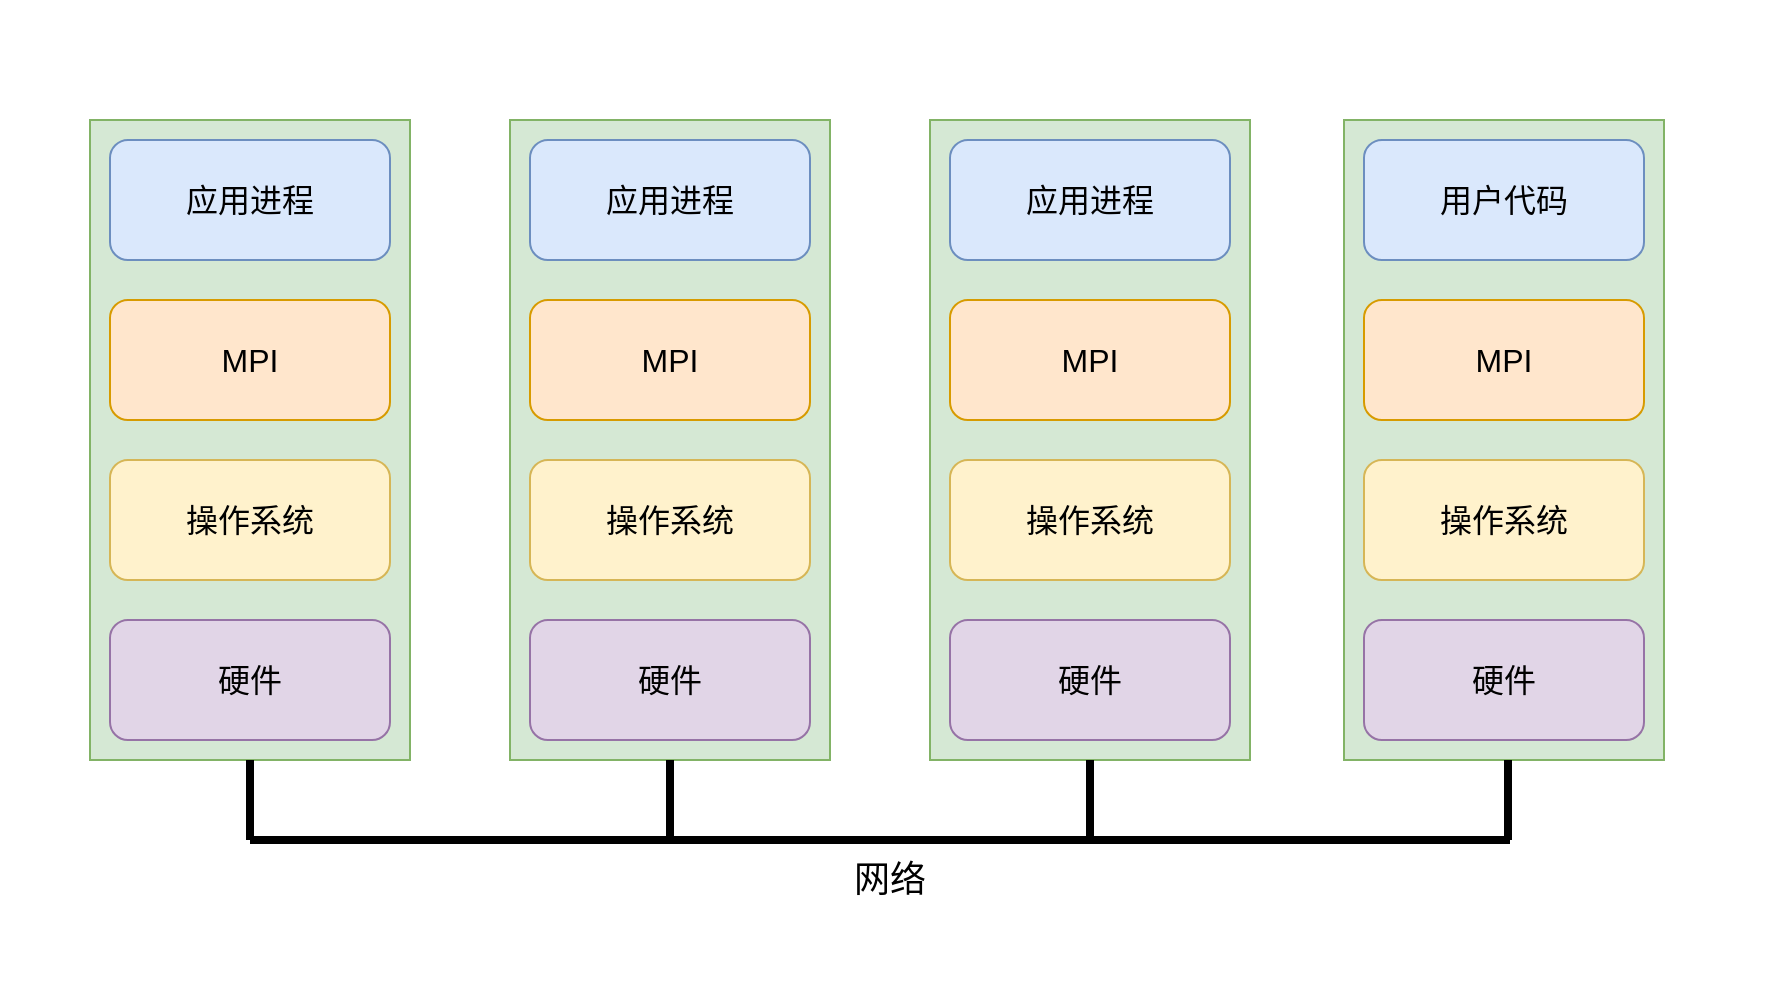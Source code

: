 <mxfile version="12.2.2" type="device" pages="1"><diagram id="hNrPxJ000ptjjDcGXeVK" name="Page-1"><mxGraphModel dx="932" dy="587" grid="1" gridSize="10" guides="1" tooltips="1" connect="1" arrows="1" fold="1" page="1" pageScale="1" pageWidth="827" pageHeight="1169" math="0" shadow="0"><root><mxCell id="0"/><mxCell id="1" parent="0"/><mxCell id="23vMTxgJH3XX9OGnxoWJ-31" value="" style="rounded=0;whiteSpace=wrap;html=1;fontSize=16;strokeColor=none;" vertex="1" parent="1"><mxGeometry x="75" y="20" width="890" height="500" as="geometry"/></mxCell><mxCell id="23vMTxgJH3XX9OGnxoWJ-1" value="" style="rounded=0;whiteSpace=wrap;html=1;fillColor=#d5e8d4;strokeColor=#82b366;fontSize=16;" vertex="1" parent="1"><mxGeometry x="120" y="80" width="160" height="320" as="geometry"/></mxCell><mxCell id="23vMTxgJH3XX9OGnxoWJ-2" value="应用进程" style="rounded=1;whiteSpace=wrap;html=1;fillColor=#dae8fc;strokeColor=#6c8ebf;fontSize=16;" vertex="1" parent="1"><mxGeometry x="130" y="90" width="140" height="60" as="geometry"/></mxCell><mxCell id="23vMTxgJH3XX9OGnxoWJ-4" value="MPI" style="rounded=1;whiteSpace=wrap;html=1;fillColor=#ffe6cc;strokeColor=#d79b00;fontSize=16;" vertex="1" parent="1"><mxGeometry x="130" y="170" width="140" height="60" as="geometry"/></mxCell><mxCell id="23vMTxgJH3XX9OGnxoWJ-5" value="操作系统" style="rounded=1;whiteSpace=wrap;html=1;fillColor=#fff2cc;strokeColor=#d6b656;fontSize=16;" vertex="1" parent="1"><mxGeometry x="130" y="250" width="140" height="60" as="geometry"/></mxCell><mxCell id="23vMTxgJH3XX9OGnxoWJ-6" value="硬件" style="rounded=1;whiteSpace=wrap;html=1;fillColor=#e1d5e7;strokeColor=#9673a6;fontSize=16;" vertex="1" parent="1"><mxGeometry x="130" y="330" width="140" height="60" as="geometry"/></mxCell><mxCell id="23vMTxgJH3XX9OGnxoWJ-8" value="" style="rounded=0;whiteSpace=wrap;html=1;fillColor=#d5e8d4;strokeColor=#82b366;fontSize=16;" vertex="1" parent="1"><mxGeometry x="330" y="80" width="160" height="320" as="geometry"/></mxCell><mxCell id="23vMTxgJH3XX9OGnxoWJ-9" value="应用进程" style="rounded=1;whiteSpace=wrap;html=1;fillColor=#dae8fc;strokeColor=#6c8ebf;fontSize=16;" vertex="1" parent="1"><mxGeometry x="340" y="90" width="140" height="60" as="geometry"/></mxCell><mxCell id="23vMTxgJH3XX9OGnxoWJ-10" value="MPI" style="rounded=1;whiteSpace=wrap;html=1;fillColor=#ffe6cc;strokeColor=#d79b00;fontSize=16;" vertex="1" parent="1"><mxGeometry x="340" y="170" width="140" height="60" as="geometry"/></mxCell><mxCell id="23vMTxgJH3XX9OGnxoWJ-11" value="操作系统" style="rounded=1;whiteSpace=wrap;html=1;fillColor=#fff2cc;strokeColor=#d6b656;fontSize=16;" vertex="1" parent="1"><mxGeometry x="340" y="250" width="140" height="60" as="geometry"/></mxCell><mxCell id="23vMTxgJH3XX9OGnxoWJ-12" value="硬件" style="rounded=1;whiteSpace=wrap;html=1;fillColor=#e1d5e7;strokeColor=#9673a6;fontSize=16;" vertex="1" parent="1"><mxGeometry x="340" y="330" width="140" height="60" as="geometry"/></mxCell><mxCell id="23vMTxgJH3XX9OGnxoWJ-13" value="" style="rounded=0;whiteSpace=wrap;html=1;fillColor=#d5e8d4;strokeColor=#82b366;fontSize=16;" vertex="1" parent="1"><mxGeometry x="540" y="80" width="160" height="320" as="geometry"/></mxCell><mxCell id="23vMTxgJH3XX9OGnxoWJ-14" value="应用进程" style="rounded=1;whiteSpace=wrap;html=1;fillColor=#dae8fc;strokeColor=#6c8ebf;fontSize=16;" vertex="1" parent="1"><mxGeometry x="550" y="90" width="140" height="60" as="geometry"/></mxCell><mxCell id="23vMTxgJH3XX9OGnxoWJ-15" value="MPI" style="rounded=1;whiteSpace=wrap;html=1;fillColor=#ffe6cc;strokeColor=#d79b00;fontSize=16;" vertex="1" parent="1"><mxGeometry x="550" y="170" width="140" height="60" as="geometry"/></mxCell><mxCell id="23vMTxgJH3XX9OGnxoWJ-16" value="操作系统" style="rounded=1;whiteSpace=wrap;html=1;fillColor=#fff2cc;strokeColor=#d6b656;fontSize=16;" vertex="1" parent="1"><mxGeometry x="550" y="250" width="140" height="60" as="geometry"/></mxCell><mxCell id="23vMTxgJH3XX9OGnxoWJ-17" value="硬件" style="rounded=1;whiteSpace=wrap;html=1;fillColor=#e1d5e7;strokeColor=#9673a6;fontSize=16;" vertex="1" parent="1"><mxGeometry x="550" y="330" width="140" height="60" as="geometry"/></mxCell><mxCell id="23vMTxgJH3XX9OGnxoWJ-18" value="" style="rounded=0;whiteSpace=wrap;html=1;fillColor=#d5e8d4;strokeColor=#82b366;fontSize=16;" vertex="1" parent="1"><mxGeometry x="747" y="80" width="160" height="320" as="geometry"/></mxCell><mxCell id="23vMTxgJH3XX9OGnxoWJ-19" value="用户代码" style="rounded=1;whiteSpace=wrap;html=1;fillColor=#dae8fc;strokeColor=#6c8ebf;fontSize=16;" vertex="1" parent="1"><mxGeometry x="757" y="90" width="140" height="60" as="geometry"/></mxCell><mxCell id="23vMTxgJH3XX9OGnxoWJ-20" value="MPI" style="rounded=1;whiteSpace=wrap;html=1;fillColor=#ffe6cc;strokeColor=#d79b00;fontSize=16;" vertex="1" parent="1"><mxGeometry x="757" y="170" width="140" height="60" as="geometry"/></mxCell><mxCell id="23vMTxgJH3XX9OGnxoWJ-21" value="操作系统" style="rounded=1;whiteSpace=wrap;html=1;fillColor=#fff2cc;strokeColor=#d6b656;fontSize=16;" vertex="1" parent="1"><mxGeometry x="757" y="250" width="140" height="60" as="geometry"/></mxCell><mxCell id="23vMTxgJH3XX9OGnxoWJ-22" value="硬件" style="rounded=1;whiteSpace=wrap;html=1;fillColor=#e1d5e7;strokeColor=#9673a6;fontSize=16;" vertex="1" parent="1"><mxGeometry x="757" y="330" width="140" height="60" as="geometry"/></mxCell><mxCell id="23vMTxgJH3XX9OGnxoWJ-23" value="" style="endArrow=none;html=1;strokeWidth=4;fontSize=16;" edge="1" parent="1"><mxGeometry width="50" height="50" relative="1" as="geometry"><mxPoint x="200" y="440" as="sourcePoint"/><mxPoint x="830" y="440" as="targetPoint"/></mxGeometry></mxCell><mxCell id="23vMTxgJH3XX9OGnxoWJ-24" value="" style="endArrow=none;html=1;entryX=0.5;entryY=1;entryDx=0;entryDy=0;strokeWidth=4;fontSize=16;" edge="1" parent="1" target="23vMTxgJH3XX9OGnxoWJ-1"><mxGeometry width="50" height="50" relative="1" as="geometry"><mxPoint x="200" y="440" as="sourcePoint"/><mxPoint x="260" y="500" as="targetPoint"/></mxGeometry></mxCell><mxCell id="23vMTxgJH3XX9OGnxoWJ-25" value="" style="endArrow=none;html=1;entryX=0.5;entryY=1;entryDx=0;entryDy=0;strokeWidth=4;fontSize=16;" edge="1" parent="1"><mxGeometry width="50" height="50" relative="1" as="geometry"><mxPoint x="829" y="440" as="sourcePoint"/><mxPoint x="829" y="400" as="targetPoint"/></mxGeometry></mxCell><mxCell id="23vMTxgJH3XX9OGnxoWJ-27" value="" style="endArrow=none;html=1;strokeWidth=4;entryX=0.5;entryY=1;entryDx=0;entryDy=0;fontSize=16;" edge="1" parent="1" target="23vMTxgJH3XX9OGnxoWJ-8"><mxGeometry width="50" height="50" relative="1" as="geometry"><mxPoint x="410" y="440" as="sourcePoint"/><mxPoint x="450" y="400" as="targetPoint"/></mxGeometry></mxCell><mxCell id="23vMTxgJH3XX9OGnxoWJ-28" value="" style="endArrow=none;html=1;strokeWidth=4;entryX=0.5;entryY=1;entryDx=0;entryDy=0;fontSize=16;" edge="1" parent="1" target="23vMTxgJH3XX9OGnxoWJ-13"><mxGeometry width="50" height="50" relative="1" as="geometry"><mxPoint x="620" y="440" as="sourcePoint"/><mxPoint x="440" y="410" as="targetPoint"/></mxGeometry></mxCell><mxCell id="23vMTxgJH3XX9OGnxoWJ-29" value="&lt;font style=&quot;font-size: 18px&quot;&gt;网络&lt;/font&gt;" style="text;html=1;strokeColor=none;fillColor=none;align=center;verticalAlign=middle;whiteSpace=wrap;rounded=0;fontSize=16;" vertex="1" parent="1"><mxGeometry x="500" y="450" width="40" height="20" as="geometry"/></mxCell></root></mxGraphModel></diagram></mxfile>